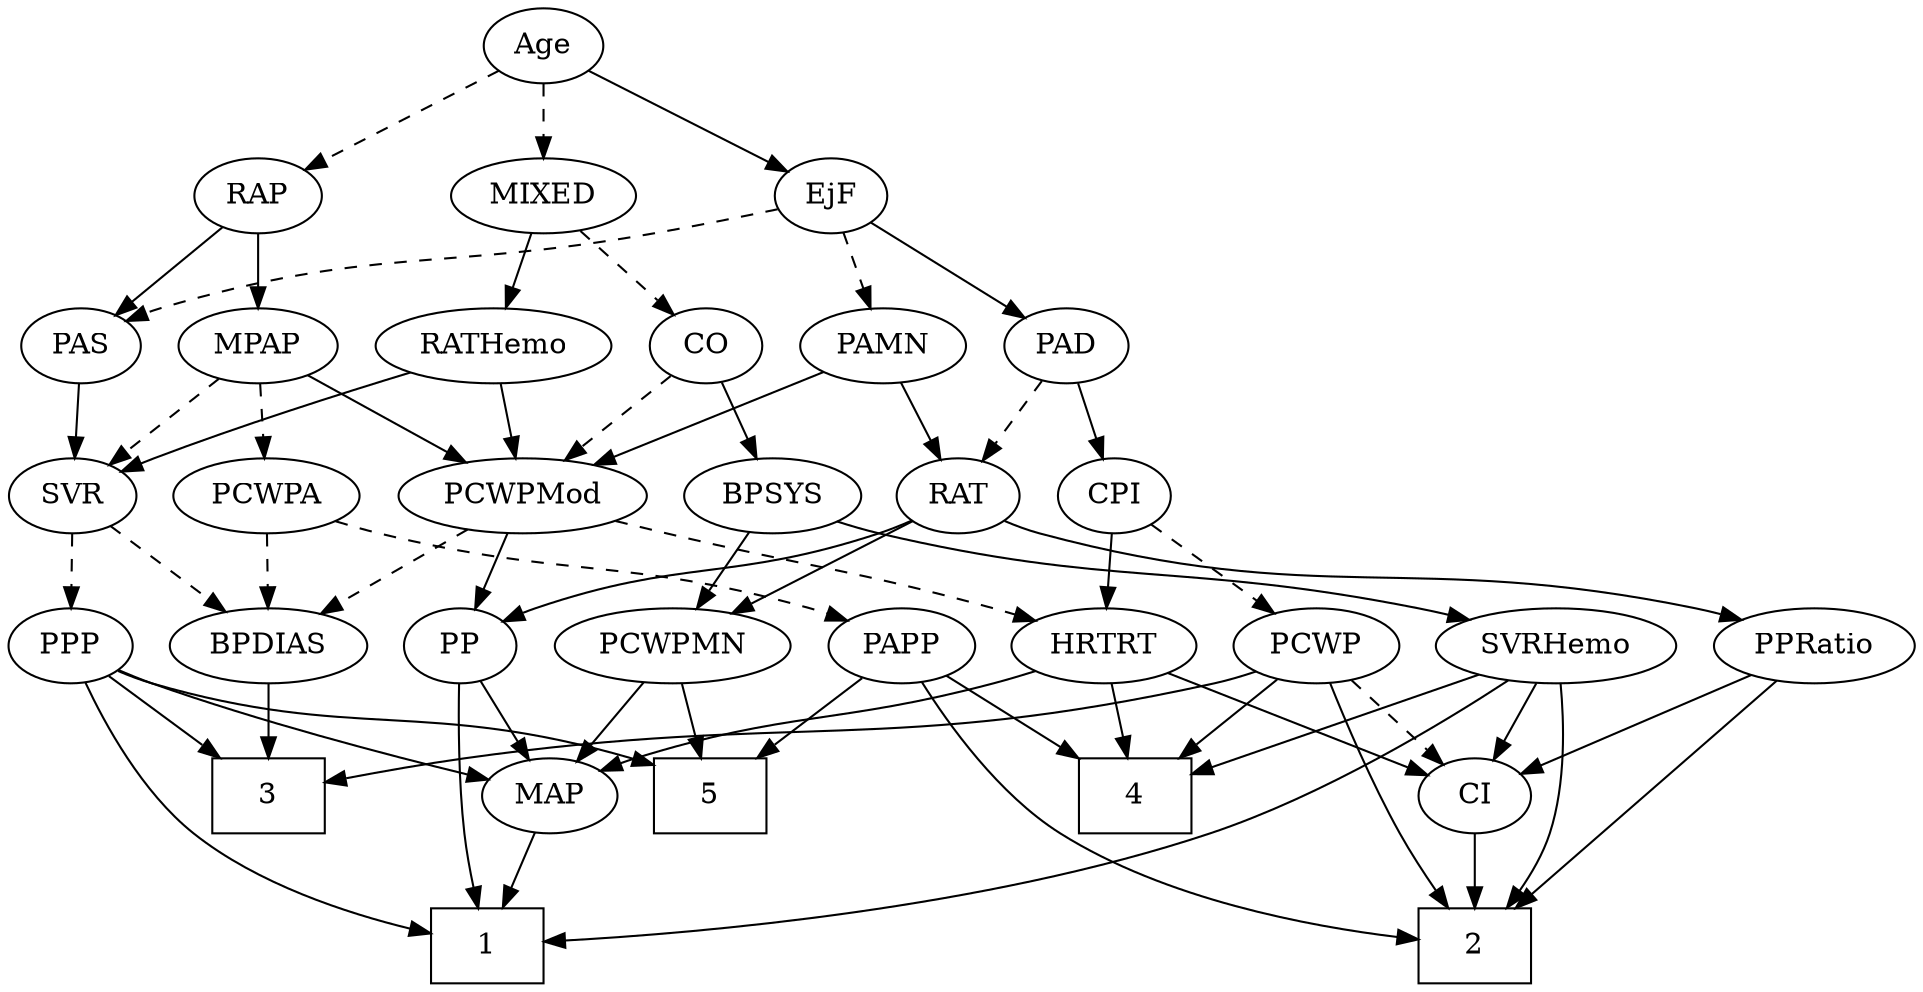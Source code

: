 strict digraph {
	graph [bb="0,0,829.59,468"];
	node [label="\N"];
	1	[height=0.5,
		pos="215.95,18",
		shape=box,
		width=0.75];
	2	[height=0.5,
		pos="661.95,18",
		shape=box,
		width=0.75];
	3	[height=0.5,
		pos="114.95,90",
		shape=box,
		width=0.75];
	4	[height=0.5,
		pos="494.95,90",
		shape=box,
		width=0.75];
	5	[height=0.5,
		pos="320.95,90",
		shape=box,
		width=0.75];
	Age	[height=0.5,
		pos="235.95,450",
		width=0.75];
	EjF	[height=0.5,
		pos="365.95,378",
		width=0.75];
	Age -> EjF	[pos="e,345.35,390.09 256.26,438.06 277.79,426.47 312,408.05 336.49,394.86",
		style=solid];
	RAP	[height=0.5,
		pos="111.95,378",
		width=0.77632];
	Age -> RAP	[pos="e,132.23,390.45 216.02,437.75 195.81,426.34 164.29,408.55 141.23,395.53",
		style=dashed];
	MIXED	[height=0.5,
		pos="235.95,378",
		width=1.1193];
	Age -> MIXED	[pos="e,235.95,396.1 235.95,431.7 235.95,423.98 235.95,414.71 235.95,406.11",
		style=dashed];
	PAD	[height=0.5,
		pos="471.95,306",
		width=0.79437];
	EjF -> PAD	[pos="e,452.98,319.52 384.41,364.81 401,353.85 425.59,337.61 444.49,325.13",
		style=solid];
	PAS	[height=0.5,
		pos="31.948,306",
		width=0.75];
	EjF -> PAS	[pos="e,52.494,317.9 340.47,371.36 324.54,367.91 303.59,363.5 284.95,360 188.86,341.96 161.26,353.15 67.948,324 66.018,323.4 64.059,322.71 \
62.103,321.97",
		style=dashed];
	PAMN	[height=0.5,
		pos="388.95,306",
		width=1.011];
	EjF -> PAMN	[pos="e,383.27,324.28 371.52,360.05 374.1,352.18 377.24,342.62 380.14,333.79",
		style=dashed];
	MPAP	[height=0.5,
		pos="111.95,306",
		width=0.97491];
	RAP -> MPAP	[pos="e,111.95,324.1 111.95,359.7 111.95,351.98 111.95,342.71 111.95,334.11",
		style=solid];
	RAP -> PAS	[pos="e,47.84,320.91 95.758,362.83 84.189,352.71 68.44,338.93 55.484,327.59",
		style=solid];
	CO	[height=0.5,
		pos="307.95,306",
		width=0.75];
	MIXED -> CO	[pos="e,293,321.54 251.93,361.46 261.89,351.78 274.85,339.17 285.8,328.53",
		style=dashed];
	RATHemo	[height=0.5,
		pos="213.95,306",
		width=1.3721];
	MIXED -> RATHemo	[pos="e,219.38,324.28 230.62,360.05 228.17,352.26 225.21,342.82 222.46,334.08",
		style=solid];
	SVR	[height=0.5,
		pos="27.948,234",
		width=0.77632];
	MPAP -> SVR	[pos="e,44.312,248.64 94.133,290.15 81.929,279.98 65.593,266.37 52.204,255.21",
		style=dashed];
	PCWPMod	[height=0.5,
		pos="227.95,234",
		width=1.4443];
	MPAP -> PCWPMod	[pos="e,203,250.05 133.77,291.83 150.84,281.53 174.88,267.02 194.4,255.25",
		style=solid];
	PCWPA	[height=0.5,
		pos="115.95,234",
		width=1.1555];
	MPAP -> PCWPA	[pos="e,114.97,252.1 112.94,287.7 113.38,279.98 113.91,270.71 114.4,262.11",
		style=dashed];
	BPSYS	[height=0.5,
		pos="335.95,234",
		width=1.0471];
	PCWPMN	[height=0.5,
		pos="296.95,162",
		width=1.3902];
	BPSYS -> PCWPMN	[pos="e,306.39,179.96 326.71,216.41 322.11,208.16 316.45,198.01 311.31,188.78",
		style=solid];
	SVRHemo	[height=0.5,
		pos="681.95,162",
		width=1.3902];
	BPSYS -> SVRHemo	[pos="e,645.31,174.36 364,221.83 370.17,219.66 376.72,217.58 382.95,216 487.51,189.53 517.56,202.98 622.95,180 627.05,179.11 631.28,178.08 \
635.51,177",
		style=solid];
	CPI	[height=0.5,
		pos="490.95,234",
		width=0.75];
	PAD -> CPI	[pos="e,486.39,251.79 476.55,288.05 478.69,280.14 481.3,270.54 483.7,261.69",
		style=solid];
	RAT	[height=0.5,
		pos="418.95,234",
		width=0.75827];
	PAD -> RAT	[pos="e,430.68,250.49 460.19,289.46 453.32,280.4 444.53,268.79 436.83,258.61",
		style=dashed];
	CO -> BPSYS	[pos="e,329.17,251.96 314.58,288.41 317.81,280.34 321.78,270.43 325.41,261.35",
		style=solid];
	CO -> PCWPMod	[pos="e,246.24,251.01 292.14,291.17 281.21,281.6 266.41,268.65 253.77,257.6",
		style=dashed];
	PAS -> SVR	[pos="e,28.925,252.1 30.959,287.7 30.518,279.98 29.988,270.71 29.497,262.11",
		style=solid];
	PAMN -> RAT	[pos="e,411.75,251.79 396.21,288.05 399.67,279.97 403.9,270.12 407.76,261.11",
		style=solid];
	PAMN -> PCWPMod	[pos="e,258.98,248.49 362.36,293.44 336.73,282.3 297.61,265.29 268.17,252.49",
		style=solid];
	RATHemo -> SVR	[pos="e,49.719,245.39 178.39,293.35 147.99,283.15 103.22,267.57 64.948,252 63.081,251.24 61.172,250.44 59.252,249.62",
		style=solid];
	RATHemo -> PCWPMod	[pos="e,224.53,252.1 217.41,287.7 218.95,279.98 220.81,270.71 222.53,262.11",
		style=solid];
	PCWP	[height=0.5,
		pos="578.95,162",
		width=0.97491];
	CPI -> PCWP	[pos="e,560.82,177.42 507.91,219.5 520.61,209.41 538.2,195.41 552.7,183.88",
		style=dashed];
	HRTRT	[height=0.5,
		pos="485.95,162",
		width=1.1013];
	CPI -> HRTRT	[pos="e,487.17,180.1 489.71,215.7 489.16,207.98 488.5,198.71 487.88,190.11",
		style=solid];
	RAT -> PCWPMN	[pos="e,322.32,177.56 399.07,221.6 380.68,211.04 352.94,195.13 331.01,182.55",
		style=solid];
	PP	[height=0.5,
		pos="201.95,162",
		width=0.75];
	RAT -> PP	[pos="e,222.59,173.6 397.92,222.22 393.08,219.98 387.9,217.76 382.95,216 320.4,193.71 300.5,202.29 237.95,180 236.04,179.32 234.1,178.58 \
232.16,177.79",
		style=solid];
	PPRatio	[height=0.5,
		pos="789.95,162",
		width=1.1013];
	RAT -> PPRatio	[pos="e,760.7,174.26 439.45,221.96 444.41,219.67 449.77,217.51 454.95,216 577.96,180.2 616.19,209.15 740.95,180 744.29,179.22 747.73,178.29 \
751.16,177.28",
		style=solid];
	BPDIAS	[height=0.5,
		pos="114.95,162",
		width=1.1735];
	SVR -> BPDIAS	[pos="e,96.11,178.16 44.722,219.5 57.022,209.61 73.977,195.96 88.146,184.56",
		style=dashed];
	PPP	[height=0.5,
		pos="27.948,162",
		width=0.75];
	SVR -> PPP	[pos="e,27.948,180.1 27.948,215.7 27.948,207.98 27.948,198.71 27.948,190.11",
		style=dashed];
	PCWPMod -> BPDIAS	[pos="e,137.99,177.27 203.71,217.98 186.99,207.63 164.6,193.76 146.49,182.54",
		style=dashed];
	PCWPMod -> PP	[pos="e,208.18,179.79 221.65,216.05 218.68,208.06 215.07,198.33 211.75,189.4",
		style=solid];
	PCWPMod -> HRTRT	[pos="e,456.15,174.09 266.94,221.92 274.24,219.9 281.82,217.85 288.95,216 354.88,198.85 372.64,199.4 437.95,180 440.73,179.17 443.58,178.28 \
446.45,177.35",
		style=dashed];
	PCWPA -> BPDIAS	[pos="e,115.19,180.1 115.7,215.7 115.59,207.98 115.46,198.71 115.33,190.11",
		style=dashed];
	PAPP	[height=0.5,
		pos="396.95,162",
		width=0.88464];
	PCWPA -> PAPP	[pos="e,372.96,173.91 147.04,221.9 153.57,219.78 160.44,217.69 166.95,216 249.69,194.43 274.02,204.5 355.95,180 358.4,179.27 360.91,178.44 \
363.42,177.55",
		style=dashed];
	PCWPMN -> 5	[pos="e,315.02,108.28 302.76,144.05 305.46,136.18 308.74,126.62 311.76,117.79",
		style=solid];
	MAP	[height=0.5,
		pos="244.95,90",
		width=0.84854];
	PCWPMN -> MAP	[pos="e,256.82,106.99 284.62,144.41 278.12,135.66 270.02,124.75 262.84,115.08",
		style=solid];
	SVRHemo -> 1	[pos="e,243.34,20.258 661.19,145.39 633.17,125.13 580.98,90.242 530.95,72 434.86,36.964 313.73,24.902 253.51,20.896",
		style=solid];
	SVRHemo -> 2	[pos="e,677.56,36.226 689.73,143.98 696.93,125.85 705.47,96.459 697.95,72 694.94,62.215 689.44,52.616 683.63,44.334",
		style=solid];
	SVRHemo -> 4	[pos="e,522.03,101.14 648.52,148.49 615.62,136.17 565.53,117.42 531.58,104.71",
		style=solid];
	CI	[height=0.5,
		pos="661.95,90",
		width=0.75];
	SVRHemo -> CI	[pos="e,666.74,107.79 677.11,144.05 674.85,136.14 672.1,126.54 669.57,117.69",
		style=solid];
	BPDIAS -> 3	[pos="e,114.95,108.1 114.95,143.7 114.95,135.98 114.95,126.71 114.95,118.11",
		style=solid];
	MAP -> 1	[pos="e,223.18,36.447 238.07,72.411 234.78,64.454 230.75,54.722 227.03,45.756",
		style=solid];
	PP -> 1	[pos="e,211.63,36.063 201.66,143.87 201.56,125.9 201.97,96.868 204.95,72 205.97,63.471 207.66,54.276 209.42,45.977",
		style=solid];
	PP -> MAP	[pos="e,234.93,107.31 211.7,145.12 217.02,136.47 223.71,125.58 229.69,115.83",
		style=solid];
	PPP -> 1	[pos="e,188.69,23.876 33.573,144.3 41.029,124.5 55.984,91.729 78.948,72 107.58,47.396 148.92,33.524 178.68,26.2",
		style=solid];
	PPP -> 3	[pos="e,93.595,108.18 44.722,147.5 56.253,138.23 71.875,125.66 85.457,114.73",
		style=solid];
	PPP -> 5	[pos="e,293.75,104.81 48.491,150.09 53.446,147.8 58.799,145.6 63.948,144 155.92,115.42 187.85,136.1 283.93,107.8",
		style=solid];
	PPP -> MAP	[pos="e,217.22,97.68 49.03,150.37 53.869,148.12 59.037,145.87 63.948,144 112.49,125.56 170.35,109.63 207.36,100.17",
		style=solid];
	PPRatio -> 2	[pos="e,679.18,36.445 776.57,145.02 761.4,127.04 735.81,97.053 712.95,72 704.43,62.662 694.87,52.62 686.35,43.815",
		style=solid];
	PPRatio -> CI	[pos="e,682.44,102.2 765.57,147.67 744.4,136.09 713.71,119.31 691.22,107.01",
		style=solid];
	PCWP -> 2	[pos="e,649.45,36.348 587.07,144.29 596.05,126.18 611.18,96.56 625.95,72 631.39,62.943 637.75,53.31 643.6,44.775",
		style=solid];
	PCWP -> 3	[pos="e,142.03,96.686 552.78,149.61 547,147.46 540.84,145.43 534.95,144 391.59,109.12 350.88,129.71 204.95,108 187.53,105.41 168.34,101.88 \
152.17,98.706",
		style=solid];
	PCWP -> 4	[pos="e,515.4,108.04 561.13,146.15 550.15,137 535.82,125.06 523.31,114.63",
		style=solid];
	PCWP -> CI	[pos="e,645.78,104.64 596.55,146.15 608.61,135.98 624.75,122.37 637.98,111.21",
		style=dashed];
	CI -> 2	[pos="e,661.95,36.104 661.95,71.697 661.95,63.983 661.95,54.712 661.95,46.112",
		style=solid];
	PAPP -> 2	[pos="e,634.84,20.196 404.18,144.17 413.74,123.94 432.53,90.417 458.95,72 509.32,36.877 581.39,25.029 624.73,21.033",
		style=solid];
	PAPP -> 4	[pos="e,470.9,108.18 415.84,147.5 429.08,138.05 447.09,125.18 462.59,114.11",
		style=solid];
	PAPP -> 5	[pos="e,339.45,108.04 380.83,146.15 370.99,137.09 358.18,125.29 346.93,114.93",
		style=solid];
	HRTRT -> 4	[pos="e,492.75,108.1 488.17,143.7 489.16,135.98 490.36,126.71 491.46,118.11",
		style=solid];
	HRTRT -> MAP	[pos="e,268.38,101.75 456.41,149.97 450.34,147.86 443.97,145.77 437.95,144 370.92,124.31 351.34,129.74 284.95,108 282.56,107.22 280.12,\
106.35 277.68,105.44",
		style=solid];
	HRTRT -> CI	[pos="e,639.28,100.01 515.01,149.44 546.6,136.88 596.94,116.86 629.72,103.82",
		style=solid];
}
